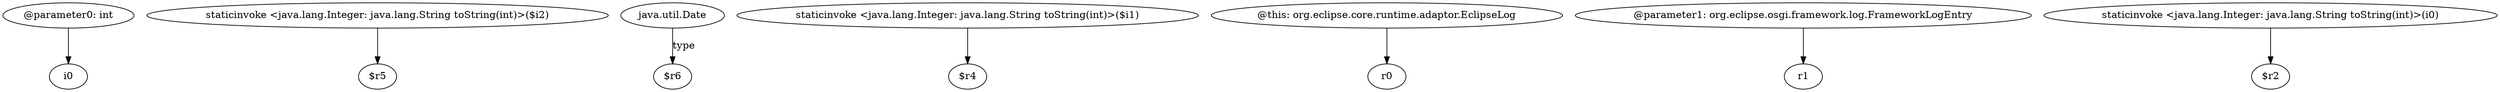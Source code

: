 digraph g {
0[label="@parameter0: int"]
1[label="i0"]
0->1[label=""]
2[label="staticinvoke <java.lang.Integer: java.lang.String toString(int)>($i2)"]
3[label="$r5"]
2->3[label=""]
4[label="java.util.Date"]
5[label="$r6"]
4->5[label="type"]
6[label="staticinvoke <java.lang.Integer: java.lang.String toString(int)>($i1)"]
7[label="$r4"]
6->7[label=""]
8[label="@this: org.eclipse.core.runtime.adaptor.EclipseLog"]
9[label="r0"]
8->9[label=""]
10[label="@parameter1: org.eclipse.osgi.framework.log.FrameworkLogEntry"]
11[label="r1"]
10->11[label=""]
12[label="staticinvoke <java.lang.Integer: java.lang.String toString(int)>(i0)"]
13[label="$r2"]
12->13[label=""]
}